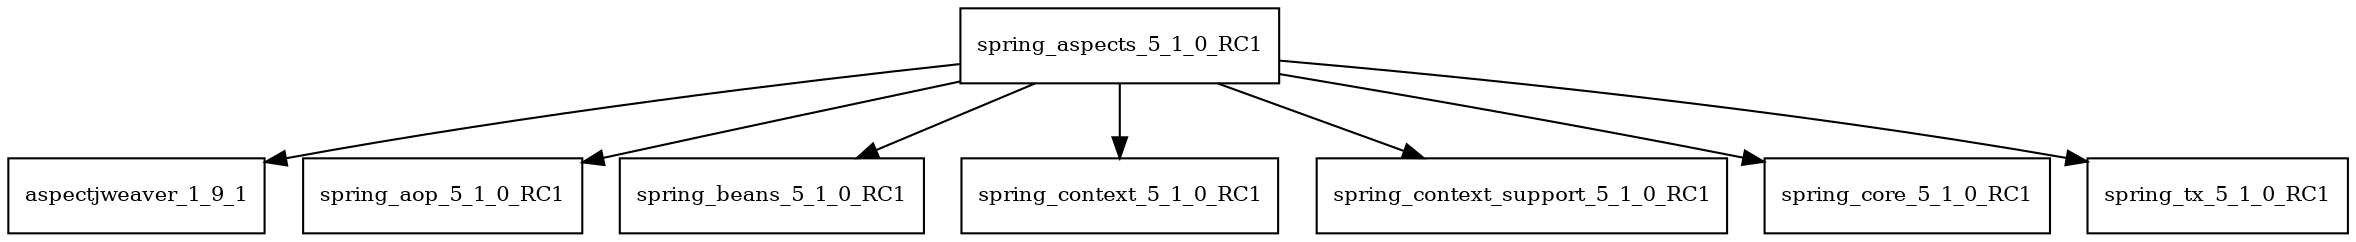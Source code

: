 digraph spring_aspects_5_1_0_RC1_dependencies {
  node [shape = box, fontsize=10.0];
  spring_aspects_5_1_0_RC1 -> aspectjweaver_1_9_1;
  spring_aspects_5_1_0_RC1 -> spring_aop_5_1_0_RC1;
  spring_aspects_5_1_0_RC1 -> spring_beans_5_1_0_RC1;
  spring_aspects_5_1_0_RC1 -> spring_context_5_1_0_RC1;
  spring_aspects_5_1_0_RC1 -> spring_context_support_5_1_0_RC1;
  spring_aspects_5_1_0_RC1 -> spring_core_5_1_0_RC1;
  spring_aspects_5_1_0_RC1 -> spring_tx_5_1_0_RC1;
}
